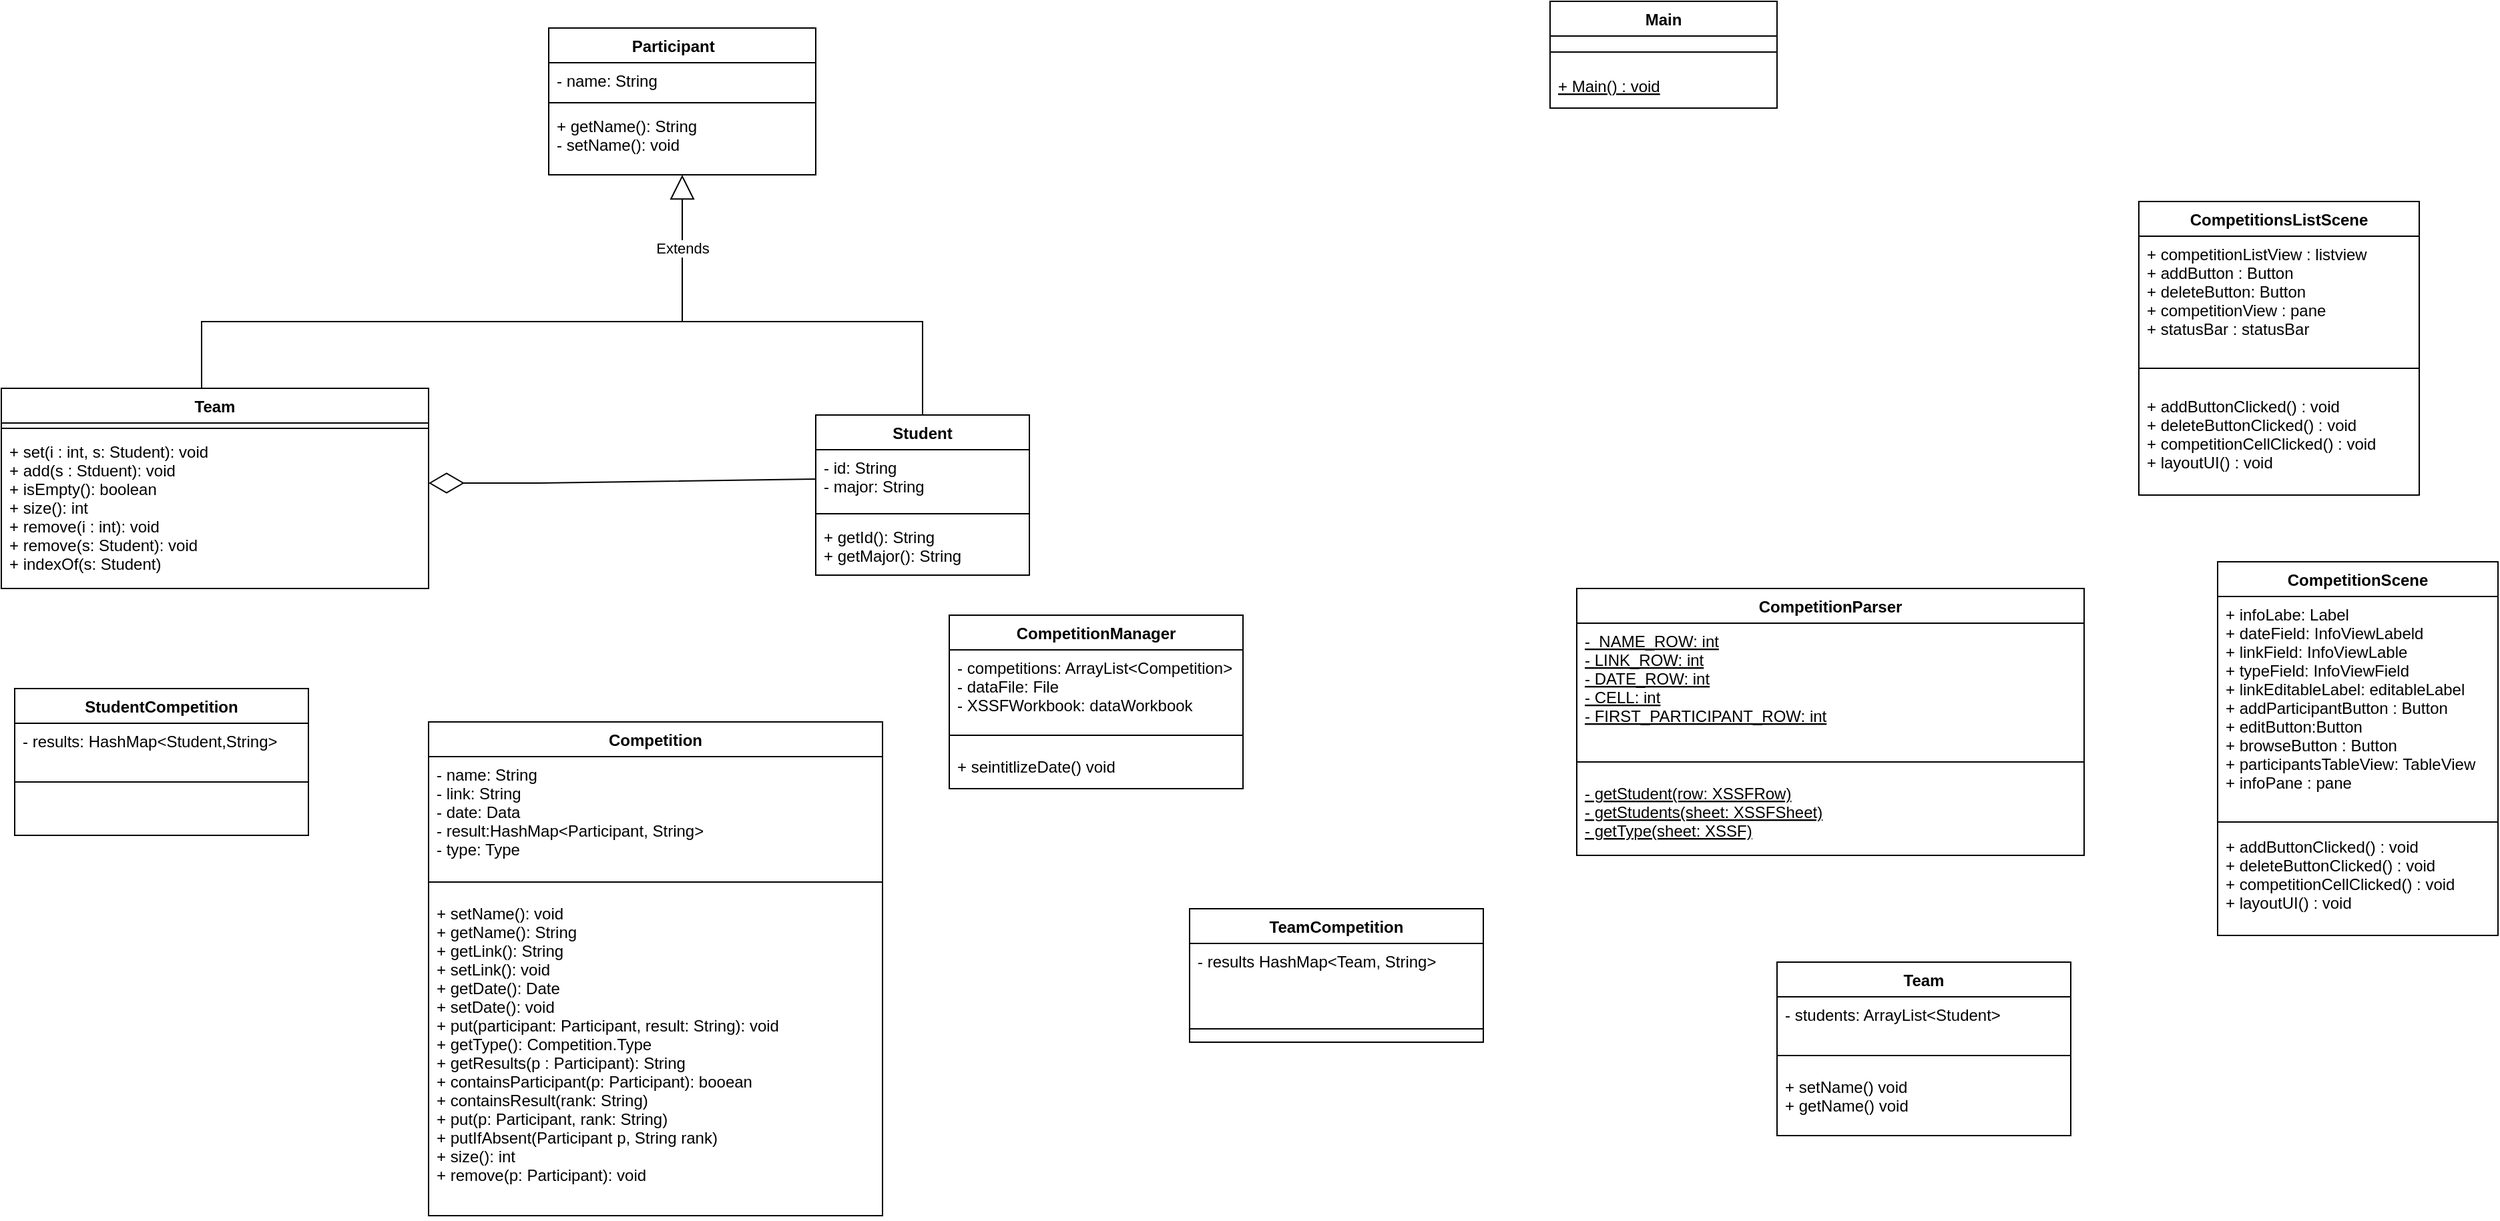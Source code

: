 <mxfile version="15.7.1" type="device"><diagram id="GxxrP0lvxAbWxJMTPrHu" name="Page-1"><mxGraphModel dx="2590" dy="1661" grid="1" gridSize="10" guides="1" tooltips="1" connect="1" arrows="1" fold="1" page="1" pageScale="1" pageWidth="827" pageHeight="1169" math="0" shadow="0"><root><mxCell id="0"/><mxCell id="1" parent="0"/><mxCell id="EJnaUkzqWR3YQyQ7dOgF-1" value="Main" style="swimlane;fontStyle=1;align=center;verticalAlign=top;childLayout=stackLayout;horizontal=1;startSize=26;horizontalStack=0;resizeParent=1;resizeParentMax=0;resizeLast=0;collapsible=1;marginBottom=0;" parent="1" vertex="1"><mxGeometry x="-40" y="-40" width="170" height="80" as="geometry"/></mxCell><mxCell id="EJnaUkzqWR3YQyQ7dOgF-3" value="" style="line;strokeWidth=1;fillColor=none;align=left;verticalAlign=middle;spacingTop=-1;spacingLeft=3;spacingRight=3;rotatable=0;labelPosition=right;points=[];portConstraint=eastwest;" parent="EJnaUkzqWR3YQyQ7dOgF-1" vertex="1"><mxGeometry y="26" width="170" height="24" as="geometry"/></mxCell><mxCell id="QGG74kZx5etVXOkYBk9g-1" value="+ Main() : void" style="text;strokeColor=none;fillColor=none;align=left;verticalAlign=top;spacingLeft=4;spacingRight=4;overflow=hidden;rotatable=0;points=[[0,0.5],[1,0.5]];portConstraint=eastwest;fontStyle=4" parent="EJnaUkzqWR3YQyQ7dOgF-1" vertex="1"><mxGeometry y="50" width="170" height="30" as="geometry"/></mxCell><mxCell id="EJnaUkzqWR3YQyQ7dOgF-13" value="CompetitionsListScene" style="swimlane;fontStyle=1;align=center;verticalAlign=top;childLayout=stackLayout;horizontal=1;startSize=26;horizontalStack=0;resizeParent=1;resizeParentMax=0;resizeLast=0;collapsible=1;marginBottom=0;" parent="1" vertex="1"><mxGeometry x="401" y="110" width="210" height="220" as="geometry"/></mxCell><mxCell id="QGG74kZx5etVXOkYBk9g-5" value="+ competitionListView : listview&#xA;+ addButton : Button&#xA;+ deleteButton: Button&#xA;+ competitionView : pane&#xA;+ statusBar : statusBar" style="text;strokeColor=none;fillColor=none;align=left;verticalAlign=top;spacingLeft=4;spacingRight=4;overflow=hidden;rotatable=0;points=[[0,0.5],[1,0.5]];portConstraint=eastwest;" parent="EJnaUkzqWR3YQyQ7dOgF-13" vertex="1"><mxGeometry y="26" width="210" height="84" as="geometry"/></mxCell><mxCell id="EJnaUkzqWR3YQyQ7dOgF-15" value="" style="line;strokeWidth=1;fillColor=none;align=left;verticalAlign=middle;spacingTop=-1;spacingLeft=3;spacingRight=3;rotatable=0;labelPosition=right;points=[];portConstraint=eastwest;" parent="EJnaUkzqWR3YQyQ7dOgF-13" vertex="1"><mxGeometry y="110" width="210" height="30" as="geometry"/></mxCell><mxCell id="EJnaUkzqWR3YQyQ7dOgF-16" value="+ addButtonClicked() : void&#xA;+ deleteButtonClicked() : void&#xA;+ competitionCellClicked() : void&#xA;+ layoutUI() : void&#xA;&#xA;" style="text;strokeColor=none;fillColor=none;align=left;verticalAlign=top;spacingLeft=4;spacingRight=4;overflow=hidden;rotatable=0;points=[[0,0.5],[1,0.5]];portConstraint=eastwest;" parent="EJnaUkzqWR3YQyQ7dOgF-13" vertex="1"><mxGeometry y="140" width="210" height="80" as="geometry"/></mxCell><mxCell id="EJnaUkzqWR3YQyQ7dOgF-33" value="Competition" style="swimlane;fontStyle=1;align=center;verticalAlign=top;childLayout=stackLayout;horizontal=1;startSize=26;horizontalStack=0;resizeParent=1;resizeParentMax=0;resizeLast=0;collapsible=1;marginBottom=0;" parent="1" vertex="1"><mxGeometry x="-880" y="500" width="340" height="370" as="geometry"/></mxCell><mxCell id="EJnaUkzqWR3YQyQ7dOgF-34" value="- name: String&#xA;- link: String&#xA;- date: Data&#xA;- result:HashMap&lt;Participant, String&gt;&#xA;- type: Type" style="text;strokeColor=none;fillColor=none;align=left;verticalAlign=top;spacingLeft=4;spacingRight=4;overflow=hidden;rotatable=0;points=[[0,0.5],[1,0.5]];portConstraint=eastwest;fontStyle=0" parent="EJnaUkzqWR3YQyQ7dOgF-33" vertex="1"><mxGeometry y="26" width="340" height="84" as="geometry"/></mxCell><mxCell id="EJnaUkzqWR3YQyQ7dOgF-35" value="" style="line;strokeWidth=1;fillColor=none;align=left;verticalAlign=middle;spacingTop=-1;spacingLeft=3;spacingRight=3;rotatable=0;labelPosition=right;points=[];portConstraint=eastwest;" parent="EJnaUkzqWR3YQyQ7dOgF-33" vertex="1"><mxGeometry y="110" width="340" height="20" as="geometry"/></mxCell><mxCell id="EJnaUkzqWR3YQyQ7dOgF-36" value="+ setName(): void&#xA;+ getName(): String&#xA;+ getLink(): String&#xA;+ setLink(): void&#xA;+ getDate(): Date&#xA;+ setDate(): void&#xA;+ put(participant: Participant, result: String): void&#xA;+ getType(): Competition.Type&#xA;+ getResults(p : Participant): String&#xA;+ containsParticipant(p: Participant): booean&#xA;+ containsResult(rank: String)&#xA;+ put(p: Participant, rank: String)&#xA;+ putIfAbsent(Participant p, String rank)&#xA;+ size(): int&#xA;+ remove(p: Participant): void&#xA;&#xA;&#xA;&#xA;" style="text;strokeColor=none;fillColor=none;align=left;verticalAlign=top;spacingLeft=4;spacingRight=4;overflow=hidden;rotatable=0;points=[[0,0.5],[1,0.5]];portConstraint=eastwest;" parent="EJnaUkzqWR3YQyQ7dOgF-33" vertex="1"><mxGeometry y="130" width="340" height="240" as="geometry"/></mxCell><mxCell id="QGG74kZx5etVXOkYBk9g-6" value="CompetitionScene" style="swimlane;fontStyle=1;align=center;verticalAlign=top;childLayout=stackLayout;horizontal=1;startSize=26;horizontalStack=0;resizeParent=1;resizeParentMax=0;resizeLast=0;collapsible=1;marginBottom=0;" parent="1" vertex="1"><mxGeometry x="460" y="380" width="210" height="280" as="geometry"/></mxCell><mxCell id="QGG74kZx5etVXOkYBk9g-7" value="+ infoLabe: Label&#xA;+ dateField: InfoViewLabeld&#xA;+ linkField: InfoViewLable&#xA;+ typeField: InfoViewField&#xA;+ linkEditableLabel: editableLabel&#xA;+ addParticipantButton : Button&#xA;+ editButton:Button&#xA;+ browseButton : Button&#xA;+ participantsTableView: TableView&#xA;+ infoPane : pane&#xA;" style="text;strokeColor=none;fillColor=none;align=left;verticalAlign=top;spacingLeft=4;spacingRight=4;overflow=hidden;rotatable=0;points=[[0,0.5],[1,0.5]];portConstraint=eastwest;" parent="QGG74kZx5etVXOkYBk9g-6" vertex="1"><mxGeometry y="26" width="210" height="164" as="geometry"/></mxCell><mxCell id="QGG74kZx5etVXOkYBk9g-8" value="" style="line;strokeWidth=1;fillColor=none;align=left;verticalAlign=middle;spacingTop=-1;spacingLeft=3;spacingRight=3;rotatable=0;labelPosition=right;points=[];portConstraint=eastwest;" parent="QGG74kZx5etVXOkYBk9g-6" vertex="1"><mxGeometry y="190" width="210" height="10" as="geometry"/></mxCell><mxCell id="QGG74kZx5etVXOkYBk9g-9" value="+ addButtonClicked() : void&#xA;+ deleteButtonClicked() : void&#xA;+ competitionCellClicked() : void&#xA;+ layoutUI() : void&#xA;&#xA;" style="text;strokeColor=none;fillColor=none;align=left;verticalAlign=top;spacingLeft=4;spacingRight=4;overflow=hidden;rotatable=0;points=[[0,0.5],[1,0.5]];portConstraint=eastwest;" parent="QGG74kZx5etVXOkYBk9g-6" vertex="1"><mxGeometry y="200" width="210" height="80" as="geometry"/></mxCell><mxCell id="0c5YRF4WHMTncs785dVi-9" value="Team" style="swimlane;fontStyle=1;align=center;verticalAlign=top;childLayout=stackLayout;horizontal=1;startSize=26;horizontalStack=0;resizeParent=1;resizeParentMax=0;resizeLast=0;collapsible=1;marginBottom=0;" parent="1" vertex="1"><mxGeometry x="130" y="680" width="220" height="130" as="geometry"/></mxCell><mxCell id="0c5YRF4WHMTncs785dVi-10" value="- students: ArrayList&lt;Student&gt;" style="text;strokeColor=none;fillColor=none;align=left;verticalAlign=top;spacingLeft=4;spacingRight=4;overflow=hidden;rotatable=0;points=[[0,0.5],[1,0.5]];portConstraint=eastwest;fontStyle=0" parent="0c5YRF4WHMTncs785dVi-9" vertex="1"><mxGeometry y="26" width="220" height="34" as="geometry"/></mxCell><mxCell id="0c5YRF4WHMTncs785dVi-11" value="" style="line;strokeWidth=1;fillColor=none;align=left;verticalAlign=middle;spacingTop=-1;spacingLeft=3;spacingRight=3;rotatable=0;labelPosition=right;points=[];portConstraint=eastwest;" parent="0c5YRF4WHMTncs785dVi-9" vertex="1"><mxGeometry y="60" width="220" height="20" as="geometry"/></mxCell><mxCell id="0c5YRF4WHMTncs785dVi-12" value="+ setName() void&#xA;+ getName() void&#xA;&#xA;" style="text;strokeColor=none;fillColor=none;align=left;verticalAlign=top;spacingLeft=4;spacingRight=4;overflow=hidden;rotatable=0;points=[[0,0.5],[1,0.5]];portConstraint=eastwest;" parent="0c5YRF4WHMTncs785dVi-9" vertex="1"><mxGeometry y="80" width="220" height="50" as="geometry"/></mxCell><mxCell id="0c5YRF4WHMTncs785dVi-13" value="CompetitionManager" style="swimlane;fontStyle=1;align=center;verticalAlign=top;childLayout=stackLayout;horizontal=1;startSize=26;horizontalStack=0;resizeParent=1;resizeParentMax=0;resizeLast=0;collapsible=1;marginBottom=0;" parent="1" vertex="1"><mxGeometry x="-490" y="420" width="220" height="130" as="geometry"/></mxCell><mxCell id="0c5YRF4WHMTncs785dVi-14" value="- competitions: ArrayList&lt;Competition&gt;&#xA;- dataFile: File&#xA;- XSSFWorkbook: dataWorkbook&#xA;" style="text;strokeColor=none;fillColor=none;align=left;verticalAlign=top;spacingLeft=4;spacingRight=4;overflow=hidden;rotatable=0;points=[[0,0.5],[1,0.5]];portConstraint=eastwest;fontStyle=0" parent="0c5YRF4WHMTncs785dVi-13" vertex="1"><mxGeometry y="26" width="220" height="54" as="geometry"/></mxCell><mxCell id="0c5YRF4WHMTncs785dVi-15" value="" style="line;strokeWidth=1;fillColor=none;align=left;verticalAlign=middle;spacingTop=-1;spacingLeft=3;spacingRight=3;rotatable=0;labelPosition=right;points=[];portConstraint=eastwest;" parent="0c5YRF4WHMTncs785dVi-13" vertex="1"><mxGeometry y="80" width="220" height="20" as="geometry"/></mxCell><mxCell id="0c5YRF4WHMTncs785dVi-16" value="+ seintitlizeDate() void&#xA;&#xA;" style="text;strokeColor=none;fillColor=none;align=left;verticalAlign=top;spacingLeft=4;spacingRight=4;overflow=hidden;rotatable=0;points=[[0,0.5],[1,0.5]];portConstraint=eastwest;" parent="0c5YRF4WHMTncs785dVi-13" vertex="1"><mxGeometry y="100" width="220" height="30" as="geometry"/></mxCell><mxCell id="0c5YRF4WHMTncs785dVi-21" value="TeamCompetition" style="swimlane;fontStyle=1;align=center;verticalAlign=top;childLayout=stackLayout;horizontal=1;startSize=26;horizontalStack=0;resizeParent=1;resizeParentMax=0;resizeLast=0;collapsible=1;marginBottom=0;" parent="1" vertex="1"><mxGeometry x="-310" y="640" width="220" height="100" as="geometry"/></mxCell><mxCell id="0c5YRF4WHMTncs785dVi-22" value="- results HashMap&lt;Team, String&gt;" style="text;strokeColor=none;fillColor=none;align=left;verticalAlign=top;spacingLeft=4;spacingRight=4;overflow=hidden;rotatable=0;points=[[0,0.5],[1,0.5]];portConstraint=eastwest;fontStyle=0" parent="0c5YRF4WHMTncs785dVi-21" vertex="1"><mxGeometry y="26" width="220" height="54" as="geometry"/></mxCell><mxCell id="0c5YRF4WHMTncs785dVi-23" value="" style="line;strokeWidth=1;fillColor=none;align=left;verticalAlign=middle;spacingTop=-1;spacingLeft=3;spacingRight=3;rotatable=0;labelPosition=right;points=[];portConstraint=eastwest;" parent="0c5YRF4WHMTncs785dVi-21" vertex="1"><mxGeometry y="80" width="220" height="20" as="geometry"/></mxCell><mxCell id="0c5YRF4WHMTncs785dVi-25" value="CompetitionParser" style="swimlane;fontStyle=1;align=center;verticalAlign=top;childLayout=stackLayout;horizontal=1;startSize=26;horizontalStack=0;resizeParent=1;resizeParentMax=0;resizeLast=0;collapsible=1;marginBottom=0;" parent="1" vertex="1"><mxGeometry x="-20" y="400" width="380" height="200" as="geometry"/></mxCell><mxCell id="0c5YRF4WHMTncs785dVi-26" value="-  NAME_ROW: int&#xA;-  LINK_ROW: int&#xA;-  DATE_ROW: int&#xA;-  CELL: int&#xA;- FIRST_PARTICIPANT_ROW: int&#xA;" style="text;strokeColor=none;fillColor=none;align=left;verticalAlign=top;spacingLeft=4;spacingRight=4;overflow=hidden;rotatable=0;points=[[0,0.5],[1,0.5]];portConstraint=eastwest;fontStyle=4" parent="0c5YRF4WHMTncs785dVi-25" vertex="1"><mxGeometry y="26" width="380" height="94" as="geometry"/></mxCell><mxCell id="0c5YRF4WHMTncs785dVi-27" value="" style="line;strokeWidth=1;fillColor=none;align=left;verticalAlign=middle;spacingTop=-1;spacingLeft=3;spacingRight=3;rotatable=0;labelPosition=right;points=[];portConstraint=eastwest;" parent="0c5YRF4WHMTncs785dVi-25" vertex="1"><mxGeometry y="120" width="380" height="20" as="geometry"/></mxCell><mxCell id="0c5YRF4WHMTncs785dVi-28" value="- getStudent(row: XSSFRow)&#xA;- getStudents(sheet: XSSFSheet)&#xA;- getType(sheet: XSSF)&#xA;&#xA;" style="text;strokeColor=none;fillColor=none;align=left;verticalAlign=top;spacingLeft=4;spacingRight=4;overflow=hidden;rotatable=0;points=[[0,0.5],[1,0.5]];portConstraint=eastwest;fontStyle=4" parent="0c5YRF4WHMTncs785dVi-25" vertex="1"><mxGeometry y="140" width="380" height="60" as="geometry"/></mxCell><mxCell id="0c5YRF4WHMTncs785dVi-29" value="StudentCompetition" style="swimlane;fontStyle=1;align=center;verticalAlign=top;childLayout=stackLayout;horizontal=1;startSize=26;horizontalStack=0;resizeParent=1;resizeParentMax=0;resizeLast=0;collapsible=1;marginBottom=0;" parent="1" vertex="1"><mxGeometry x="-1190" y="475" width="220" height="110" as="geometry"/></mxCell><mxCell id="0c5YRF4WHMTncs785dVi-30" value="- results: HashMap&lt;Student,String&gt;" style="text;strokeColor=none;fillColor=none;align=left;verticalAlign=top;spacingLeft=4;spacingRight=4;overflow=hidden;rotatable=0;points=[[0,0.5],[1,0.5]];portConstraint=eastwest;fontStyle=0" parent="0c5YRF4WHMTncs785dVi-29" vertex="1"><mxGeometry y="26" width="220" height="34" as="geometry"/></mxCell><mxCell id="0c5YRF4WHMTncs785dVi-31" value="" style="line;strokeWidth=1;fillColor=none;align=left;verticalAlign=middle;spacingTop=-1;spacingLeft=3;spacingRight=3;rotatable=0;labelPosition=right;points=[];portConstraint=eastwest;" parent="0c5YRF4WHMTncs785dVi-29" vertex="1"><mxGeometry y="60" width="220" height="20" as="geometry"/></mxCell><mxCell id="0c5YRF4WHMTncs785dVi-32" value="&#xA;" style="text;strokeColor=none;fillColor=none;align=left;verticalAlign=top;spacingLeft=4;spacingRight=4;overflow=hidden;rotatable=0;points=[[0,0.5],[1,0.5]];portConstraint=eastwest;" parent="0c5YRF4WHMTncs785dVi-29" vertex="1"><mxGeometry y="80" width="220" height="30" as="geometry"/></mxCell><mxCell id="6HsjpcbzOpORPiPXT8NS-8" value="Extends" style="endArrow=block;endSize=16;endFill=0;html=1;rounded=0;entryX=0.5;entryY=1;entryDx=0;entryDy=0;" edge="1" parent="1"><mxGeometry width="160" relative="1" as="geometry"><mxPoint x="-690" y="200" as="sourcePoint"/><mxPoint x="-690" y="90" as="targetPoint"/></mxGeometry></mxCell><mxCell id="6HsjpcbzOpORPiPXT8NS-10" value="" style="endArrow=none;html=1;rounded=0;exitX=0.5;exitY=0;exitDx=0;exitDy=0;" edge="1" parent="1"><mxGeometry width="50" height="50" relative="1" as="geometry"><mxPoint x="-1050" y="257" as="sourcePoint"/><mxPoint x="-690" y="200" as="targetPoint"/><Array as="points"><mxPoint x="-1050" y="200"/></Array></mxGeometry></mxCell><mxCell id="6HsjpcbzOpORPiPXT8NS-11" value="" style="endArrow=none;html=1;rounded=0;exitX=0.5;exitY=0;exitDx=0;exitDy=0;" edge="1" parent="1"><mxGeometry width="50" height="50" relative="1" as="geometry"><mxPoint x="-510" y="281" as="sourcePoint"/><mxPoint x="-690" y="200" as="targetPoint"/><Array as="points"><mxPoint x="-510" y="200"/></Array></mxGeometry></mxCell><mxCell id="6HsjpcbzOpORPiPXT8NS-17" value="" style="endArrow=diamondThin;endFill=0;endSize=24;html=1;rounded=0;entryX=1;entryY=0.319;entryDx=0;entryDy=0;entryPerimeter=0;exitX=0;exitY=0.5;exitDx=0;exitDy=0;" edge="1" parent="1" source="6HsjpcbzOpORPiPXT8NS-29" target="6HsjpcbzOpORPiPXT8NS-36"><mxGeometry width="160" relative="1" as="geometry"><mxPoint x="-630" y="329" as="sourcePoint"/><mxPoint x="-873.92" y="385.668" as="targetPoint"/><Array as="points"><mxPoint x="-797" y="321"/></Array></mxGeometry></mxCell><mxCell id="6HsjpcbzOpORPiPXT8NS-28" value="Student" style="swimlane;fontStyle=1;align=center;verticalAlign=top;childLayout=stackLayout;horizontal=1;startSize=26;horizontalStack=0;resizeParent=1;resizeParentMax=0;resizeLast=0;collapsible=1;marginBottom=0;" vertex="1" parent="1"><mxGeometry x="-590" y="270" width="160" height="120" as="geometry"/></mxCell><mxCell id="6HsjpcbzOpORPiPXT8NS-29" value="- id: String&#xA;- major: String&#xA;" style="text;strokeColor=none;fillColor=none;align=left;verticalAlign=top;spacingLeft=4;spacingRight=4;overflow=hidden;rotatable=0;points=[[0,0.5],[1,0.5]];portConstraint=eastwest;" vertex="1" parent="6HsjpcbzOpORPiPXT8NS-28"><mxGeometry y="26" width="160" height="44" as="geometry"/></mxCell><mxCell id="6HsjpcbzOpORPiPXT8NS-30" value="" style="line;strokeWidth=1;fillColor=none;align=left;verticalAlign=middle;spacingTop=-1;spacingLeft=3;spacingRight=3;rotatable=0;labelPosition=right;points=[];portConstraint=eastwest;" vertex="1" parent="6HsjpcbzOpORPiPXT8NS-28"><mxGeometry y="70" width="160" height="8" as="geometry"/></mxCell><mxCell id="6HsjpcbzOpORPiPXT8NS-31" value="+ getId(): String&#xA;+ getMajor(): String&#xA;" style="text;strokeColor=none;fillColor=none;align=left;verticalAlign=top;spacingLeft=4;spacingRight=4;overflow=hidden;rotatable=0;points=[[0,0.5],[1,0.5]];portConstraint=eastwest;" vertex="1" parent="6HsjpcbzOpORPiPXT8NS-28"><mxGeometry y="78" width="160" height="42" as="geometry"/></mxCell><mxCell id="6HsjpcbzOpORPiPXT8NS-33" value="Team" style="swimlane;fontStyle=1;align=center;verticalAlign=top;childLayout=stackLayout;horizontal=1;startSize=26;horizontalStack=0;resizeParent=1;resizeParentMax=0;resizeLast=0;collapsible=1;marginBottom=0;" vertex="1" parent="1"><mxGeometry x="-1200" y="250" width="320" height="150" as="geometry"/></mxCell><mxCell id="6HsjpcbzOpORPiPXT8NS-35" value="" style="line;strokeWidth=1;fillColor=none;align=left;verticalAlign=middle;spacingTop=-1;spacingLeft=3;spacingRight=3;rotatable=0;labelPosition=right;points=[];portConstraint=eastwest;" vertex="1" parent="6HsjpcbzOpORPiPXT8NS-33"><mxGeometry y="26" width="320" height="8" as="geometry"/></mxCell><mxCell id="6HsjpcbzOpORPiPXT8NS-36" value="+ set(i : int, s: Student): void&#xA;+ add(s : Stduent): void&#xA;+ isEmpty(): boolean&#xA;+ size(): int&#xA;+ remove(i : int): void&#xA;+ remove(s: Student): void&#xA;+ indexOf(s: Student)" style="text;strokeColor=none;fillColor=none;align=left;verticalAlign=top;spacingLeft=4;spacingRight=4;overflow=hidden;rotatable=0;points=[[0,0.5],[1,0.5]];portConstraint=eastwest;" vertex="1" parent="6HsjpcbzOpORPiPXT8NS-33"><mxGeometry y="34" width="320" height="116" as="geometry"/></mxCell><mxCell id="6HsjpcbzOpORPiPXT8NS-37" value="Participant    " style="swimlane;fontStyle=1;align=center;verticalAlign=top;childLayout=stackLayout;horizontal=1;startSize=26;horizontalStack=0;resizeParent=1;resizeParentMax=0;resizeLast=0;collapsible=1;marginBottom=0;" vertex="1" parent="1"><mxGeometry x="-790" y="-20" width="200" height="110" as="geometry"/></mxCell><mxCell id="6HsjpcbzOpORPiPXT8NS-38" value="- name: String" style="text;strokeColor=none;fillColor=none;align=left;verticalAlign=top;spacingLeft=4;spacingRight=4;overflow=hidden;rotatable=0;points=[[0,0.5],[1,0.5]];portConstraint=eastwest;" vertex="1" parent="6HsjpcbzOpORPiPXT8NS-37"><mxGeometry y="26" width="200" height="26" as="geometry"/></mxCell><mxCell id="6HsjpcbzOpORPiPXT8NS-39" value="" style="line;strokeWidth=1;fillColor=none;align=left;verticalAlign=middle;spacingTop=-1;spacingLeft=3;spacingRight=3;rotatable=0;labelPosition=right;points=[];portConstraint=eastwest;" vertex="1" parent="6HsjpcbzOpORPiPXT8NS-37"><mxGeometry y="52" width="200" height="8" as="geometry"/></mxCell><mxCell id="6HsjpcbzOpORPiPXT8NS-40" value="+ getName(): String&#xA;- setName(): void&#xA;" style="text;strokeColor=none;fillColor=none;align=left;verticalAlign=top;spacingLeft=4;spacingRight=4;overflow=hidden;rotatable=0;points=[[0,0.5],[1,0.5]];portConstraint=eastwest;" vertex="1" parent="6HsjpcbzOpORPiPXT8NS-37"><mxGeometry y="60" width="200" height="50" as="geometry"/></mxCell></root></mxGraphModel></diagram></mxfile>